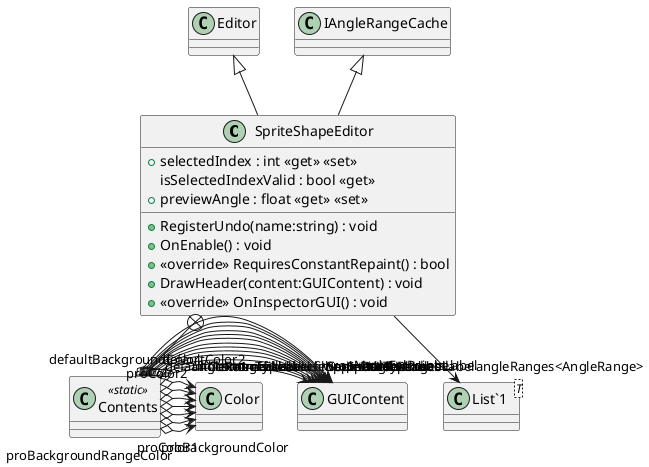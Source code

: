 @startuml
class SpriteShapeEditor {
    + selectedIndex : int <<get>> <<set>>
    isSelectedIndexValid : bool <<get>>
    + previewAngle : float <<get>> <<set>>
    + RegisterUndo(name:string) : void
    + OnEnable() : void
    + <<override>> RequiresConstantRepaint() : bool
    + DrawHeader(content:GUIContent) : void
    + <<override>> OnInspectorGUI() : void
}
class Contents <<static>> {
}
class "List`1"<T> {
}
Editor <|-- SpriteShapeEditor
IAngleRangeCache <|-- SpriteShapeEditor
SpriteShapeEditor --> "angleRanges<AngleRange>" "List`1"
SpriteShapeEditor +-- Contents
Contents o-> "fillTextureLabel" GUIContent
Contents o-> "fillScaleLabel" GUIContent
Contents o-> "useSpriteBorderLabel" GUIContent
Contents o-> "cornerTypeLabel" GUIContent
Contents o-> "controlPointsLabel" GUIContent
Contents o-> "fillLabel" GUIContent
Contents o-> "cornerLabel" GUIContent
Contents o-> "cornerListLabel" GUIContent
Contents o-> "cornerSpriteTypeLabel" GUIContent
Contents o-> "angleRangesLabel" GUIContent
Contents o-> "spritesLabel" GUIContent
Contents o-> "angleRangeLabel" GUIContent
Contents o-> "wrapModeErrorLabel" GUIContent
Contents o-> "proBackgroundColor" Color
Contents o-> "proBackgroundRangeColor" Color
Contents o-> "proColor1" Color
Contents o-> "proColor2" Color
Contents o-> "defaultColor1" Color
Contents o-> "defaultColor2" Color
Contents o-> "defaultBackgroundColor" Color
@enduml
